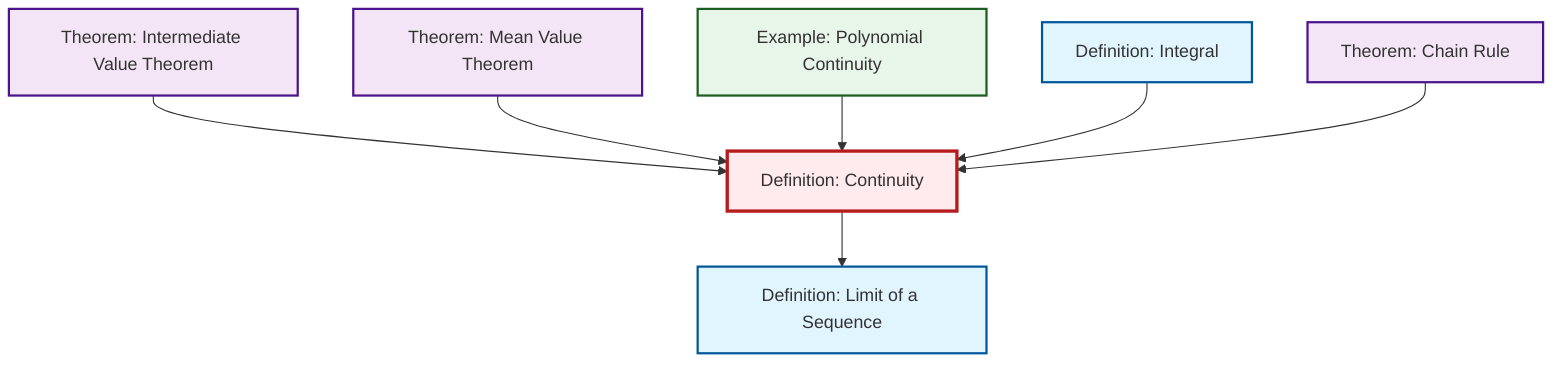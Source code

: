 graph TD
    classDef definition fill:#e1f5fe,stroke:#01579b,stroke-width:2px
    classDef theorem fill:#f3e5f5,stroke:#4a148c,stroke-width:2px
    classDef axiom fill:#fff3e0,stroke:#e65100,stroke-width:2px
    classDef example fill:#e8f5e9,stroke:#1b5e20,stroke-width:2px
    classDef current fill:#ffebee,stroke:#b71c1c,stroke-width:3px
    def-continuity["Definition: Continuity"]:::definition
    def-integral["Definition: Integral"]:::definition
    thm-intermediate-value["Theorem: Intermediate Value Theorem"]:::theorem
    thm-chain-rule["Theorem: Chain Rule"]:::theorem
    ex-polynomial-continuity["Example: Polynomial Continuity"]:::example
    def-limit["Definition: Limit of a Sequence"]:::definition
    thm-mean-value["Theorem: Mean Value Theorem"]:::theorem
    thm-intermediate-value --> def-continuity
    thm-mean-value --> def-continuity
    def-continuity --> def-limit
    ex-polynomial-continuity --> def-continuity
    def-integral --> def-continuity
    thm-chain-rule --> def-continuity
    class def-continuity current